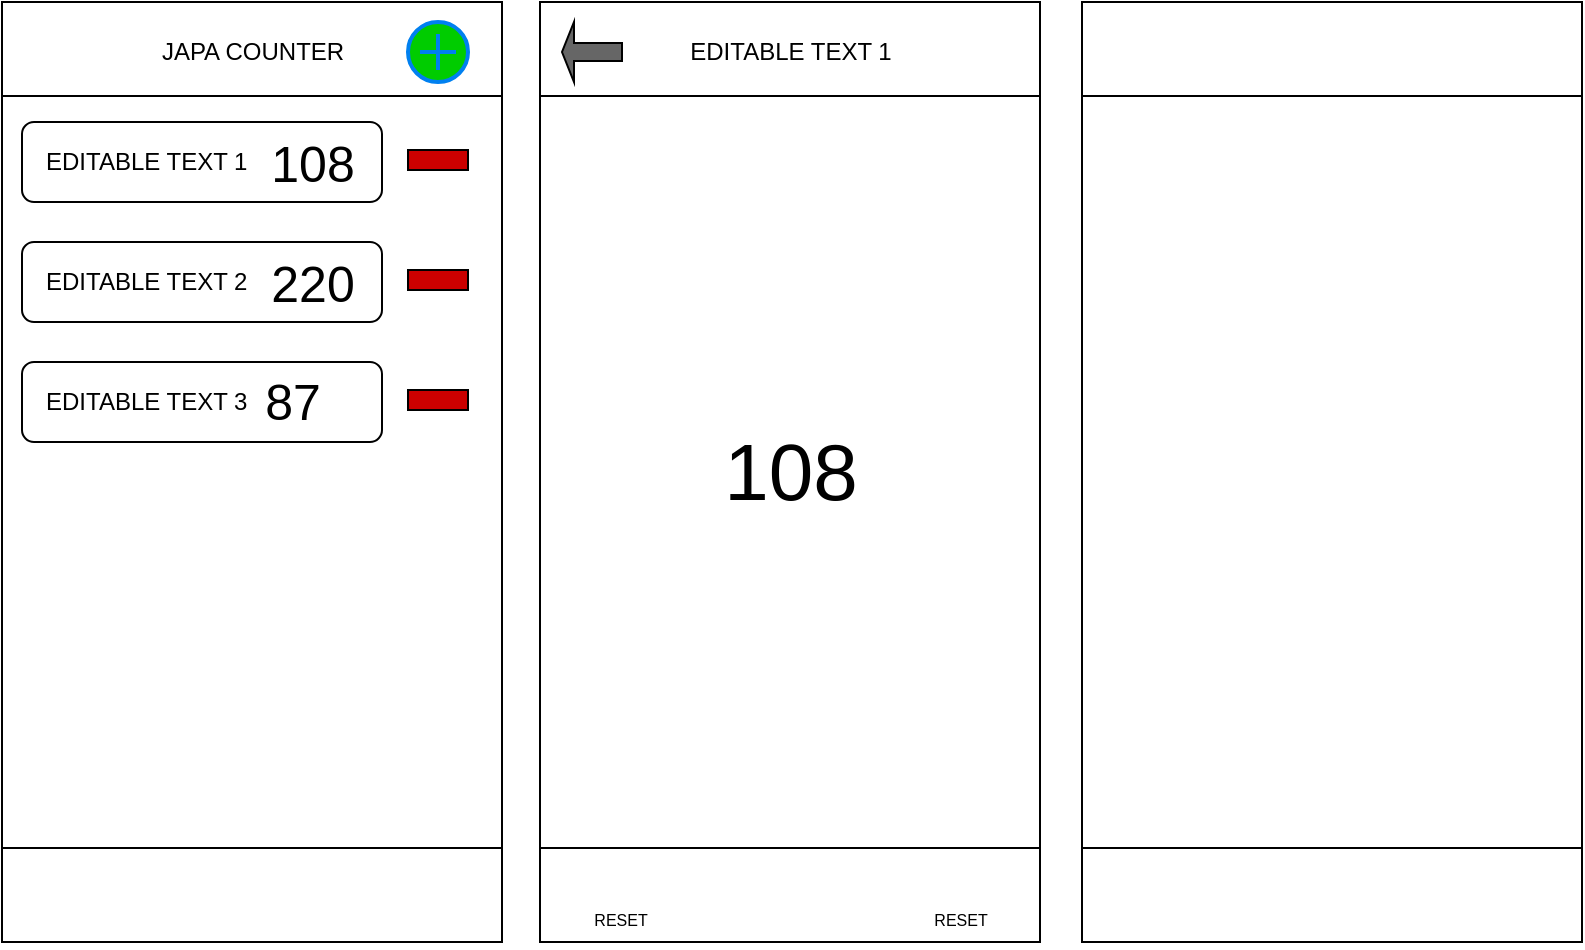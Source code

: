 <mxfile version="28.1.2">
  <diagram name="Page-1" id="dfNJQbDvSDNy0ns53r4n">
    <mxGraphModel dx="1186" dy="746" grid="1" gridSize="10" guides="1" tooltips="1" connect="1" arrows="1" fold="1" page="1" pageScale="1" pageWidth="827" pageHeight="1169" math="0" shadow="0">
      <root>
        <mxCell id="0" />
        <mxCell id="1" parent="0" />
        <mxCell id="suief4yFfAgGJzJjzFjQ-1" value="" style="shape=process;whiteSpace=wrap;html=1;backgroundOutline=1;rotation=90;" vertex="1" parent="1">
          <mxGeometry x="-90" y="190" width="470" height="250" as="geometry" />
        </mxCell>
        <mxCell id="suief4yFfAgGJzJjzFjQ-2" value="" style="shape=process;whiteSpace=wrap;html=1;backgroundOutline=1;rotation=90;" vertex="1" parent="1">
          <mxGeometry x="179" y="190" width="470" height="250" as="geometry" />
        </mxCell>
        <mxCell id="suief4yFfAgGJzJjzFjQ-3" value="" style="shape=process;whiteSpace=wrap;html=1;backgroundOutline=1;rotation=90;" vertex="1" parent="1">
          <mxGeometry x="450" y="190" width="470" height="250" as="geometry" />
        </mxCell>
        <mxCell id="suief4yFfAgGJzJjzFjQ-4" value="JAPA COUNTER" style="text;html=1;align=center;verticalAlign=middle;resizable=0;points=[];autosize=1;strokeColor=none;fillColor=none;" vertex="1" parent="1">
          <mxGeometry x="90" y="90" width="110" height="30" as="geometry" />
        </mxCell>
        <mxCell id="suief4yFfAgGJzJjzFjQ-5" value="&amp;nbsp; &amp;nbsp;EDITABLE TEXT 1" style="rounded=1;whiteSpace=wrap;html=1;align=left;" vertex="1" parent="1">
          <mxGeometry x="30" y="140" width="180" height="40" as="geometry" />
        </mxCell>
        <mxCell id="suief4yFfAgGJzJjzFjQ-14" value="" style="html=1;verticalLabelPosition=bottom;align=center;labelBackgroundColor=#ffffff;verticalAlign=top;strokeWidth=2;strokeColor=#0080F0;shadow=0;dashed=0;shape=mxgraph.ios7.icons.add;fillColor=#00CC00;" vertex="1" parent="1">
          <mxGeometry x="223" y="90" width="30" height="30" as="geometry" />
        </mxCell>
        <mxCell id="suief4yFfAgGJzJjzFjQ-17" value="" style="whiteSpace=wrap;html=1;fillColor=#CC0000;" vertex="1" parent="1">
          <mxGeometry x="223" y="154" width="30" height="10" as="geometry" />
        </mxCell>
        <mxCell id="suief4yFfAgGJzJjzFjQ-20" value="&amp;nbsp; &amp;nbsp;EDITABLE TEXT 2" style="rounded=1;whiteSpace=wrap;html=1;align=left;" vertex="1" parent="1">
          <mxGeometry x="30" y="200" width="180" height="40" as="geometry" />
        </mxCell>
        <mxCell id="suief4yFfAgGJzJjzFjQ-21" value="" style="whiteSpace=wrap;html=1;fillColor=#CC0000;strokeColor=default;align=center;verticalAlign=middle;fontFamily=Helvetica;fontSize=12;fontColor=default;" vertex="1" parent="1">
          <mxGeometry x="223" y="214" width="30" height="10" as="geometry" />
        </mxCell>
        <mxCell id="suief4yFfAgGJzJjzFjQ-22" value="&amp;nbsp; &amp;nbsp;EDITABLE TEXT 3" style="rounded=1;whiteSpace=wrap;html=1;align=left;" vertex="1" parent="1">
          <mxGeometry x="30" y="260" width="180" height="40" as="geometry" />
        </mxCell>
        <mxCell id="suief4yFfAgGJzJjzFjQ-23" value="" style="whiteSpace=wrap;html=1;fillColor=#CC0000;strokeColor=default;align=center;verticalAlign=middle;fontFamily=Helvetica;fontSize=12;fontColor=default;" vertex="1" parent="1">
          <mxGeometry x="223" y="274" width="30" height="10" as="geometry" />
        </mxCell>
        <mxCell id="suief4yFfAgGJzJjzFjQ-25" value="EDITABLE TEXT 1" style="text;html=1;align=center;verticalAlign=middle;resizable=0;points=[];autosize=1;strokeColor=none;fillColor=none;" vertex="1" parent="1">
          <mxGeometry x="354" y="90" width="120" height="30" as="geometry" />
        </mxCell>
        <mxCell id="suief4yFfAgGJzJjzFjQ-26" value="&lt;font style=&quot;font-size: 40px;&quot;&gt;108&lt;/font&gt;" style="text;html=1;align=center;verticalAlign=middle;resizable=0;points=[];autosize=1;strokeColor=none;fillColor=none;" vertex="1" parent="1">
          <mxGeometry x="369" y="284" width="90" height="60" as="geometry" />
        </mxCell>
        <mxCell id="suief4yFfAgGJzJjzFjQ-27" value="&lt;font style=&quot;font-size: 25px;&quot;&gt;108&lt;/font&gt;" style="text;html=1;align=center;verticalAlign=middle;resizable=0;points=[];autosize=1;strokeColor=none;fillColor=none;" vertex="1" parent="1">
          <mxGeometry x="140" y="140" width="70" height="40" as="geometry" />
        </mxCell>
        <mxCell id="suief4yFfAgGJzJjzFjQ-28" value="&lt;font style=&quot;font-size: 25px;&quot;&gt;220&lt;/font&gt;" style="text;html=1;align=center;verticalAlign=middle;resizable=0;points=[];autosize=1;strokeColor=none;fillColor=none;" vertex="1" parent="1">
          <mxGeometry x="140" y="200" width="70" height="40" as="geometry" />
        </mxCell>
        <mxCell id="suief4yFfAgGJzJjzFjQ-29" value="&lt;font style=&quot;font-size: 25px;&quot;&gt;87&lt;/font&gt;" style="text;html=1;align=center;verticalAlign=middle;resizable=0;points=[];autosize=1;strokeColor=none;fillColor=none;" vertex="1" parent="1">
          <mxGeometry x="140" y="259" width="50" height="40" as="geometry" />
        </mxCell>
        <mxCell id="suief4yFfAgGJzJjzFjQ-30" value="" style="shape=singleArrow;direction=west;whiteSpace=wrap;html=1;fillColor=#666666;" vertex="1" parent="1">
          <mxGeometry x="300" y="90" width="30" height="30" as="geometry" />
        </mxCell>
        <mxCell id="suief4yFfAgGJzJjzFjQ-31" value="&lt;font style=&quot;font-size: 8px;&quot;&gt;RESET&lt;/font&gt;" style="text;html=1;align=center;verticalAlign=middle;resizable=0;points=[];autosize=1;strokeColor=none;fillColor=none;" vertex="1" parent="1">
          <mxGeometry x="474" y="523" width="50" height="30" as="geometry" />
        </mxCell>
        <mxCell id="suief4yFfAgGJzJjzFjQ-33" value="&lt;font style=&quot;font-size: 8px;&quot;&gt;RESET&lt;/font&gt;" style="text;html=1;align=center;verticalAlign=middle;resizable=0;points=[];autosize=1;strokeColor=none;fillColor=none;" vertex="1" parent="1">
          <mxGeometry x="304" y="523" width="50" height="30" as="geometry" />
        </mxCell>
      </root>
    </mxGraphModel>
  </diagram>
</mxfile>
